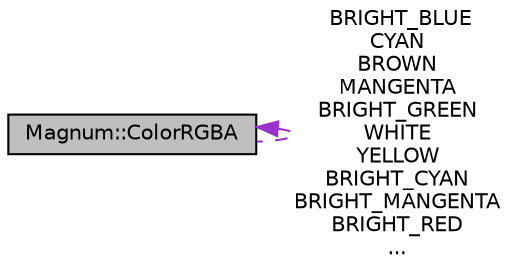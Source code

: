 digraph "Magnum::ColorRGBA"
{
  edge [fontname="Helvetica",fontsize="10",labelfontname="Helvetica",labelfontsize="10"];
  node [fontname="Helvetica",fontsize="10",shape=record];
  Node1 [label="Magnum::ColorRGBA",height=0.2,width=0.4,color="black", fillcolor="grey75", style="filled", fontcolor="black"];
  Node1 -> Node1 [dir="back",color="darkorchid3",fontsize="10",style="dashed",label=" BRIGHT_BLUE\nCYAN\nBROWN\nMANGENTA\nBRIGHT_GREEN\nWHITE\nYELLOW\nBRIGHT_CYAN\nBRIGHT_MANGENTA\nBRIGHT_RED\n..." ,fontname="Helvetica"];
}
